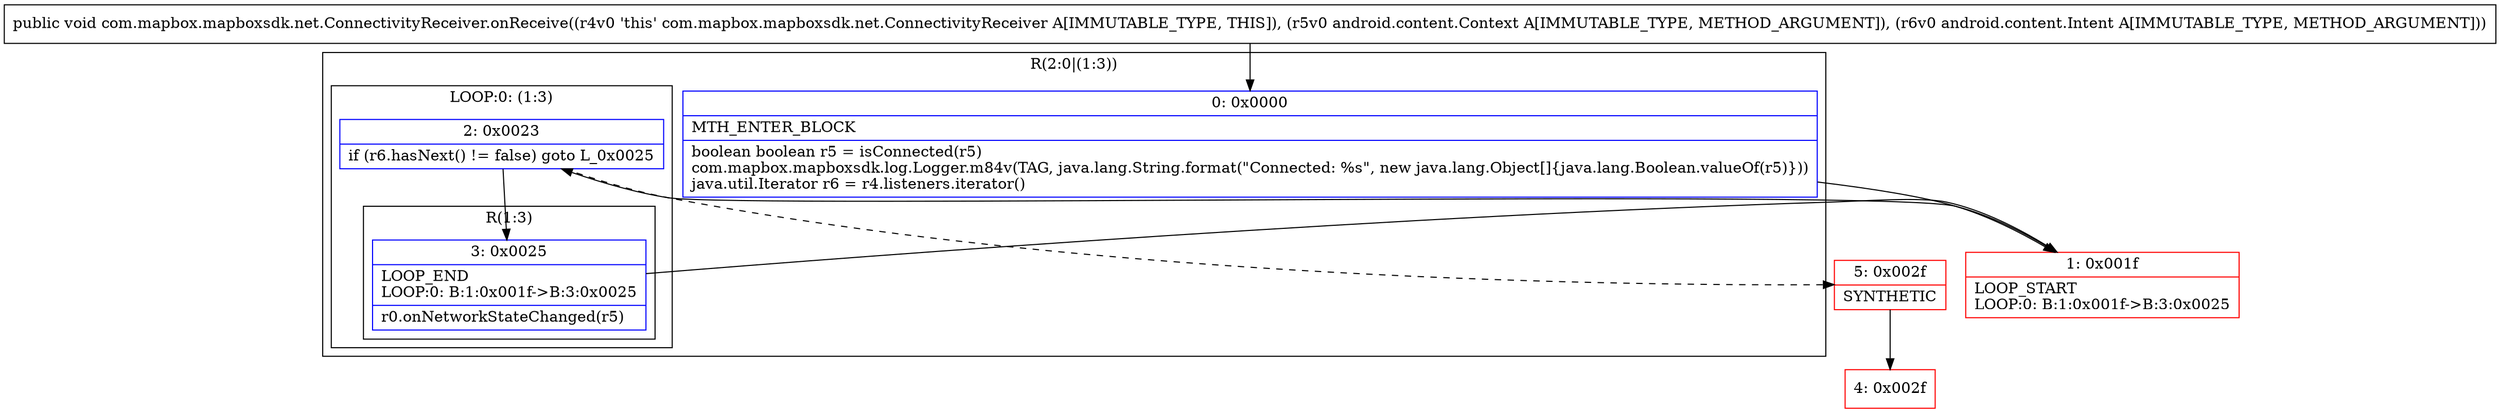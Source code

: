 digraph "CFG forcom.mapbox.mapboxsdk.net.ConnectivityReceiver.onReceive(Landroid\/content\/Context;Landroid\/content\/Intent;)V" {
subgraph cluster_Region_889816590 {
label = "R(2:0|(1:3))";
node [shape=record,color=blue];
Node_0 [shape=record,label="{0\:\ 0x0000|MTH_ENTER_BLOCK\l|boolean boolean r5 = isConnected(r5)\lcom.mapbox.mapboxsdk.log.Logger.m84v(TAG, java.lang.String.format(\"Connected: %s\", new java.lang.Object[]\{java.lang.Boolean.valueOf(r5)\}))\ljava.util.Iterator r6 = r4.listeners.iterator()\l}"];
subgraph cluster_LoopRegion_1906031561 {
label = "LOOP:0: (1:3)";
node [shape=record,color=blue];
Node_2 [shape=record,label="{2\:\ 0x0023|if (r6.hasNext() != false) goto L_0x0025\l}"];
subgraph cluster_Region_1856934255 {
label = "R(1:3)";
node [shape=record,color=blue];
Node_3 [shape=record,label="{3\:\ 0x0025|LOOP_END\lLOOP:0: B:1:0x001f\-\>B:3:0x0025\l|r0.onNetworkStateChanged(r5)\l}"];
}
}
}
Node_1 [shape=record,color=red,label="{1\:\ 0x001f|LOOP_START\lLOOP:0: B:1:0x001f\-\>B:3:0x0025\l}"];
Node_4 [shape=record,color=red,label="{4\:\ 0x002f}"];
Node_5 [shape=record,color=red,label="{5\:\ 0x002f|SYNTHETIC\l}"];
MethodNode[shape=record,label="{public void com.mapbox.mapboxsdk.net.ConnectivityReceiver.onReceive((r4v0 'this' com.mapbox.mapboxsdk.net.ConnectivityReceiver A[IMMUTABLE_TYPE, THIS]), (r5v0 android.content.Context A[IMMUTABLE_TYPE, METHOD_ARGUMENT]), (r6v0 android.content.Intent A[IMMUTABLE_TYPE, METHOD_ARGUMENT])) }"];
MethodNode -> Node_0;
Node_0 -> Node_1;
Node_2 -> Node_3;
Node_2 -> Node_5[style=dashed];
Node_3 -> Node_1;
Node_1 -> Node_2;
Node_5 -> Node_4;
}

